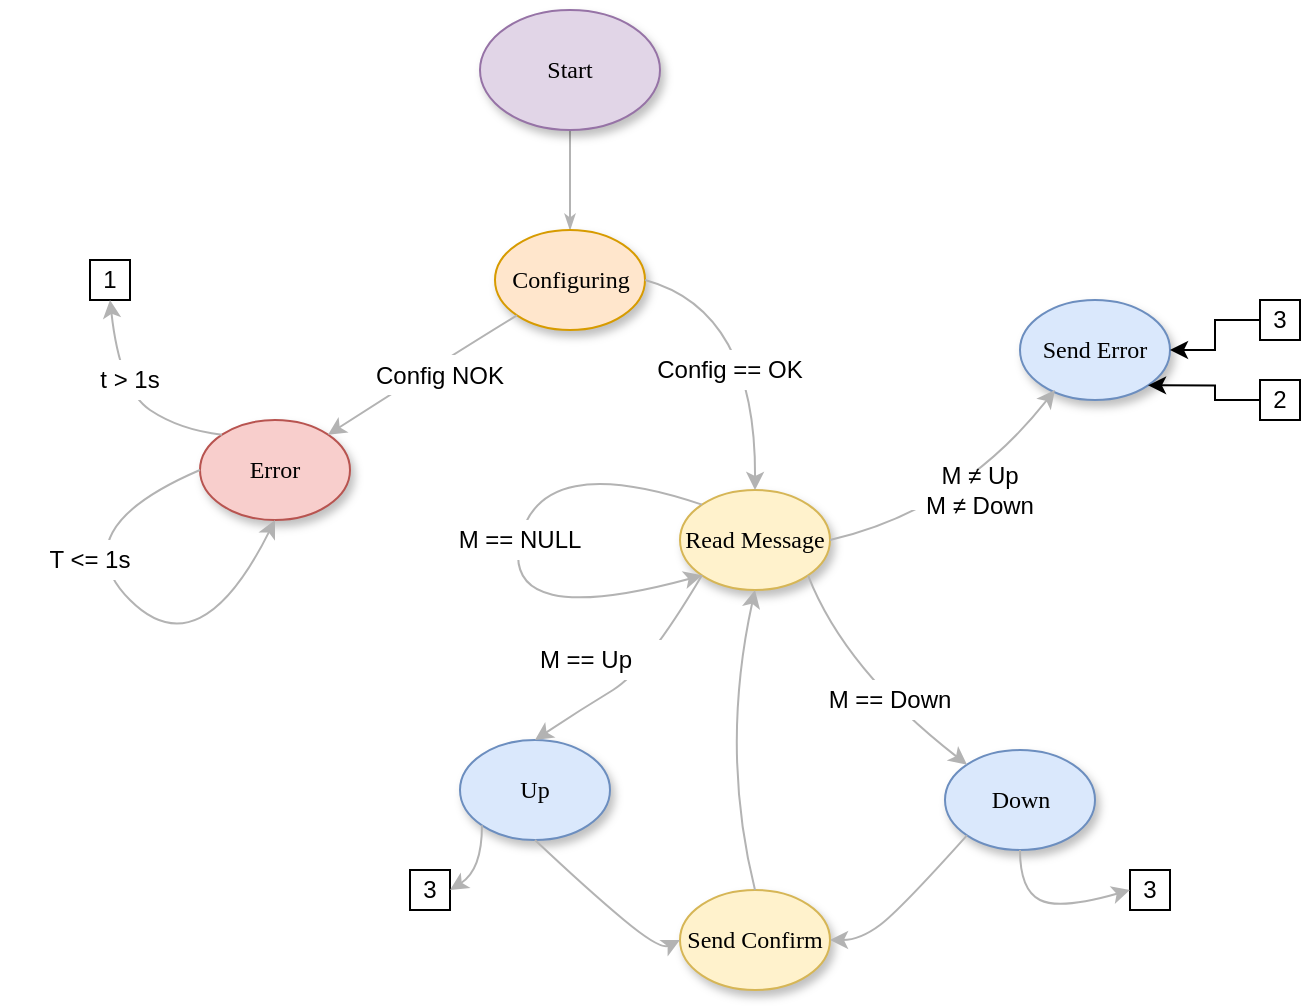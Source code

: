 <mxfile version="12.2.2" type="github" pages="1"><diagram name="Page-1" id="42789a77-a242-8287-6e28-9cd8cfd52e62"><mxGraphModel dx="1165" dy="534" grid="1" gridSize="10" guides="1" tooltips="1" connect="1" arrows="1" fold="1" page="1" pageScale="1" pageWidth="1100" pageHeight="850" background="#ffffff" math="0" shadow="0"><root><mxCell id="0"/><mxCell id="1" parent="0"/><mxCell id="1ea317790d2ca983-12" style="edgeStyle=none;rounded=1;html=1;labelBackgroundColor=none;startArrow=none;startFill=0;startSize=5;endArrow=classicThin;endFill=1;endSize=5;jettySize=auto;orthogonalLoop=1;strokeColor=#B3B3B3;strokeWidth=1;fontFamily=Verdana;fontSize=12" parent="1" source="1ea317790d2ca983-1" target="1ea317790d2ca983-2" edge="1"><mxGeometry relative="1" as="geometry"/></mxCell><mxCell id="1ea317790d2ca983-1" value="Start" style="ellipse;whiteSpace=wrap;html=1;rounded=0;shadow=1;comic=0;labelBackgroundColor=none;strokeWidth=1;fontFamily=Verdana;fontSize=12;align=center;fillColor=#e1d5e7;strokeColor=#9673a6;" parent="1" vertex="1"><mxGeometry x="450" y="80" width="90" height="60" as="geometry"/></mxCell><mxCell id="1ea317790d2ca983-2" value="&lt;span&gt;Configuring&lt;/span&gt;" style="ellipse;whiteSpace=wrap;html=1;rounded=0;shadow=1;comic=0;labelBackgroundColor=none;strokeWidth=1;fontFamily=Verdana;fontSize=12;align=center;fillColor=#ffe6cc;strokeColor=#d79b00;" parent="1" vertex="1"><mxGeometry x="457.5" y="190" width="75" height="50" as="geometry"/></mxCell><mxCell id="1ea317790d2ca983-5" value="&lt;span&gt;Down&lt;/span&gt;" style="ellipse;whiteSpace=wrap;html=1;rounded=0;shadow=1;comic=0;labelBackgroundColor=none;strokeWidth=1;fontFamily=Verdana;fontSize=12;align=center;fillColor=#dae8fc;strokeColor=#6c8ebf;" parent="1" vertex="1"><mxGeometry x="682.5" y="450" width="75" height="50" as="geometry"/></mxCell><mxCell id="1ea317790d2ca983-6" value="Read Message" style="ellipse;whiteSpace=wrap;html=1;rounded=0;shadow=1;comic=0;labelBackgroundColor=none;strokeWidth=1;fontFamily=Verdana;fontSize=12;align=center;fillColor=#fff2cc;strokeColor=#d6b656;" parent="1" vertex="1"><mxGeometry x="550" y="320" width="75" height="50" as="geometry"/></mxCell><mxCell id="1ea317790d2ca983-7" value="&lt;span&gt;Up&lt;/span&gt;" style="ellipse;whiteSpace=wrap;html=1;rounded=0;shadow=1;comic=0;labelBackgroundColor=none;strokeWidth=1;fontFamily=Verdana;fontSize=12;align=center;fillColor=#dae8fc;strokeColor=#6c8ebf;" parent="1" vertex="1"><mxGeometry x="440" y="445" width="75" height="50" as="geometry"/></mxCell><mxCell id="1ea317790d2ca983-8" value="Send Confirm" style="ellipse;whiteSpace=wrap;html=1;rounded=0;shadow=1;comic=0;labelBackgroundColor=none;strokeWidth=1;fontFamily=Verdana;fontSize=12;align=center;fillColor=#fff2cc;strokeColor=#d6b656;" parent="1" vertex="1"><mxGeometry x="550" y="520" width="75" height="50" as="geometry"/></mxCell><mxCell id="1ea317790d2ca983-10" value="Error" style="ellipse;whiteSpace=wrap;html=1;rounded=0;shadow=1;comic=0;labelBackgroundColor=none;strokeWidth=1;fontFamily=Verdana;fontSize=12;align=center;fillColor=#f8cecc;strokeColor=#b85450;" parent="1" vertex="1"><mxGeometry x="310" y="285" width="75" height="50" as="geometry"/></mxCell><mxCell id="nRf19OrvvBTdYDsPX4kW-1" value="" style="curved=1;endArrow=classic;html=1;exitX=1;exitY=0.5;exitDx=0;exitDy=0;entryX=0.5;entryY=0;entryDx=0;entryDy=0;strokeColor=#B3B3B3;" edge="1" parent="1" source="1ea317790d2ca983-2" target="1ea317790d2ca983-6"><mxGeometry width="50" height="50" relative="1" as="geometry"><mxPoint x="562.5" y="215" as="sourcePoint"/><mxPoint x="612.5" y="165" as="targetPoint"/><Array as="points"><mxPoint x="588" y="230"/></Array></mxGeometry></mxCell><mxCell id="nRf19OrvvBTdYDsPX4kW-2" value="Config == OK" style="text;html=1;strokeColor=none;fillColor=#ffffff;align=center;verticalAlign=middle;whiteSpace=wrap;rounded=0;" vertex="1" parent="1"><mxGeometry x="530" y="250" width="90" height="20" as="geometry"/></mxCell><mxCell id="nRf19OrvvBTdYDsPX4kW-4" value="&lt;span&gt;Send Error&lt;/span&gt;" style="ellipse;whiteSpace=wrap;html=1;rounded=0;shadow=1;comic=0;labelBackgroundColor=none;strokeWidth=1;fontFamily=Verdana;fontSize=12;align=center;fillColor=#dae8fc;strokeColor=#6c8ebf;" vertex="1" parent="1"><mxGeometry x="720" y="225" width="75" height="50" as="geometry"/></mxCell><mxCell id="nRf19OrvvBTdYDsPX4kW-5" value="" style="curved=1;endArrow=classic;html=1;strokeColor=#B3B3B3;exitX=1;exitY=0.5;exitDx=0;exitDy=0;" edge="1" parent="1" source="1ea317790d2ca983-6"><mxGeometry width="50" height="50" relative="1" as="geometry"><mxPoint x="687.5" y="320" as="sourcePoint"/><mxPoint x="737.5" y="270" as="targetPoint"/><Array as="points"><mxPoint x="690" y="330"/></Array></mxGeometry></mxCell><mxCell id="nRf19OrvvBTdYDsPX4kW-6" value="M&amp;nbsp;&lt;span style=&quot;text-align: left ; white-space: nowrap&quot;&gt;≠ Up&lt;br&gt;&lt;/span&gt;M&amp;nbsp;&lt;span style=&quot;text-align: left ; white-space: nowrap&quot;&gt;≠ Down&lt;/span&gt;" style="text;html=1;strokeColor=none;fillColor=#ffffff;align=center;verticalAlign=middle;whiteSpace=wrap;rounded=0;" vertex="1" parent="1"><mxGeometry x="655" y="310" width="90" height="20" as="geometry"/></mxCell><mxCell id="nRf19OrvvBTdYDsPX4kW-11" value="" style="curved=1;endArrow=classic;html=1;strokeColor=#B3B3B3;exitX=0.5;exitY=0;exitDx=0;exitDy=0;entryX=0.5;entryY=1;entryDx=0;entryDy=0;" edge="1" parent="1" source="1ea317790d2ca983-8" target="1ea317790d2ca983-6"><mxGeometry width="50" height="50" relative="1" as="geometry"><mxPoint x="570" y="500" as="sourcePoint"/><mxPoint x="620" y="450" as="targetPoint"/><Array as="points"><mxPoint x="570" y="450"/></Array></mxGeometry></mxCell><mxCell id="nRf19OrvvBTdYDsPX4kW-12" value="" style="curved=1;endArrow=classic;html=1;strokeColor=#B3B3B3;exitX=0;exitY=1;exitDx=0;exitDy=0;entryX=1;entryY=0.5;entryDx=0;entryDy=0;" edge="1" parent="1" source="1ea317790d2ca983-5" target="1ea317790d2ca983-8"><mxGeometry width="50" height="50" relative="1" as="geometry"><mxPoint x="640" y="600" as="sourcePoint"/><mxPoint x="690" y="550" as="targetPoint"/><Array as="points"><mxPoint x="660" y="530"/><mxPoint x="640" y="545"/></Array></mxGeometry></mxCell><mxCell id="nRf19OrvvBTdYDsPX4kW-13" value="" style="curved=1;endArrow=classic;html=1;strokeColor=#B3B3B3;exitX=0.5;exitY=1;exitDx=0;exitDy=0;entryX=0;entryY=0.5;entryDx=0;entryDy=0;" edge="1" parent="1" source="1ea317790d2ca983-7" target="1ea317790d2ca983-8"><mxGeometry width="50" height="50" relative="1" as="geometry"><mxPoint x="500" y="570" as="sourcePoint"/><mxPoint x="550" y="520" as="targetPoint"/><Array as="points"><mxPoint x="504" y="520"/><mxPoint x="540" y="550"/></Array></mxGeometry></mxCell><mxCell id="nRf19OrvvBTdYDsPX4kW-14" value="" style="curved=1;endArrow=classic;html=1;strokeColor=#B3B3B3;exitX=0;exitY=1;exitDx=0;exitDy=0;entryX=0.5;entryY=0;entryDx=0;entryDy=0;" edge="1" parent="1" source="1ea317790d2ca983-6" target="1ea317790d2ca983-7"><mxGeometry width="50" height="50" relative="1" as="geometry"><mxPoint x="482.5" y="430" as="sourcePoint"/><mxPoint x="532.5" y="380" as="targetPoint"/><Array as="points"><mxPoint x="533" y="410"/><mxPoint x="500" y="430"/></Array></mxGeometry></mxCell><mxCell id="nRf19OrvvBTdYDsPX4kW-15" value="" style="curved=1;endArrow=classic;html=1;strokeColor=#B3B3B3;exitX=1;exitY=1;exitDx=0;exitDy=0;entryX=0;entryY=0;entryDx=0;entryDy=0;" edge="1" parent="1" source="1ea317790d2ca983-6" target="1ea317790d2ca983-5"><mxGeometry width="50" height="50" relative="1" as="geometry"><mxPoint x="632.5" y="460" as="sourcePoint"/><mxPoint x="682.5" y="410" as="targetPoint"/><Array as="points"><mxPoint x="632.5" y="410"/></Array></mxGeometry></mxCell><mxCell id="nRf19OrvvBTdYDsPX4kW-16" value="M ==&lt;span style=&quot;text-align: left ; white-space: nowrap&quot;&gt;&amp;nbsp;Down&lt;/span&gt;" style="text;html=1;strokeColor=none;fillColor=#ffffff;align=center;verticalAlign=middle;whiteSpace=wrap;rounded=0;" vertex="1" parent="1"><mxGeometry x="610" y="415" width="90" height="20" as="geometry"/></mxCell><mxCell id="nRf19OrvvBTdYDsPX4kW-18" value="M ==&lt;span style=&quot;text-align: left ; white-space: nowrap&quot;&gt;&amp;nbsp;Up&lt;/span&gt;" style="text;html=1;strokeColor=none;fillColor=#ffffff;align=center;verticalAlign=middle;whiteSpace=wrap;rounded=0;" vertex="1" parent="1"><mxGeometry x="457.5" y="395" width="90" height="20" as="geometry"/></mxCell><mxCell id="nRf19OrvvBTdYDsPX4kW-21" value="" style="curved=1;endArrow=classic;html=1;strokeColor=#B3B3B3;exitX=0;exitY=0;exitDx=0;exitDy=0;entryX=0;entryY=1;entryDx=0;entryDy=0;" edge="1" parent="1" source="1ea317790d2ca983-6" target="1ea317790d2ca983-6"><mxGeometry width="50" height="50" relative="1" as="geometry"><mxPoint x="470" y="370" as="sourcePoint"/><mxPoint x="520" y="320" as="targetPoint"/><Array as="points"><mxPoint x="480" y="300"/><mxPoint x="460" y="390"/></Array></mxGeometry></mxCell><mxCell id="nRf19OrvvBTdYDsPX4kW-22" value="M ==&lt;span style=&quot;text-align: left ; white-space: nowrap&quot;&gt;&amp;nbsp;NULL&lt;/span&gt;" style="text;html=1;strokeColor=none;fillColor=#ffffff;align=center;verticalAlign=middle;whiteSpace=wrap;rounded=0;" vertex="1" parent="1"><mxGeometry x="425" y="335" width="90" height="20" as="geometry"/></mxCell><mxCell id="nRf19OrvvBTdYDsPX4kW-23" value="" style="curved=1;endArrow=classic;html=1;strokeColor=#B3B3B3;entryX=1;entryY=0;entryDx=0;entryDy=0;exitX=0;exitY=1;exitDx=0;exitDy=0;" edge="1" parent="1" source="1ea317790d2ca983-2" target="1ea317790d2ca983-10"><mxGeometry width="50" height="50" relative="1" as="geometry"><mxPoint x="400" y="290" as="sourcePoint"/><mxPoint x="450" y="240" as="targetPoint"/><Array as="points"><mxPoint x="440" y="250"/></Array></mxGeometry></mxCell><mxCell id="nRf19OrvvBTdYDsPX4kW-25" value="Config NOK" style="text;html=1;strokeColor=none;fillColor=#ffffff;align=center;verticalAlign=middle;whiteSpace=wrap;rounded=0;" vertex="1" parent="1"><mxGeometry x="385" y="252.5" width="90" height="20" as="geometry"/></mxCell><mxCell id="nRf19OrvvBTdYDsPX4kW-26" value="" style="curved=1;endArrow=classic;html=1;strokeColor=#B3B3B3;entryX=0.5;entryY=1;entryDx=0;entryDy=0;exitX=0;exitY=0.5;exitDx=0;exitDy=0;" edge="1" parent="1" source="1ea317790d2ca983-10" target="1ea317790d2ca983-10"><mxGeometry width="50" height="50" relative="1" as="geometry"><mxPoint x="270" y="420" as="sourcePoint"/><mxPoint x="320" y="370" as="targetPoint"/><Array as="points"><mxPoint x="240" y="340"/><mxPoint x="310" y="410"/></Array></mxGeometry></mxCell><mxCell id="nRf19OrvvBTdYDsPX4kW-27" value="T &amp;lt;= 1s" style="text;html=1;strokeColor=none;fillColor=#ffffff;align=center;verticalAlign=middle;whiteSpace=wrap;rounded=0;" vertex="1" parent="1"><mxGeometry x="210" y="345" width="90" height="20" as="geometry"/></mxCell><mxCell id="nRf19OrvvBTdYDsPX4kW-34" style="edgeStyle=orthogonalEdgeStyle;rounded=0;orthogonalLoop=1;jettySize=auto;html=1;entryX=1;entryY=1;entryDx=0;entryDy=0;strokeColor=#000000;" edge="1" parent="1" source="nRf19OrvvBTdYDsPX4kW-30" target="nRf19OrvvBTdYDsPX4kW-4"><mxGeometry relative="1" as="geometry"/></mxCell><mxCell id="nRf19OrvvBTdYDsPX4kW-30" value="2" style="text;html=1;align=center;verticalAlign=middle;whiteSpace=wrap;rounded=0;fillColor=#ffffff;strokeColor=#000000;" vertex="1" parent="1"><mxGeometry x="840" y="265" width="20" height="20" as="geometry"/></mxCell><mxCell id="nRf19OrvvBTdYDsPX4kW-33" style="edgeStyle=orthogonalEdgeStyle;rounded=0;orthogonalLoop=1;jettySize=auto;html=1;entryX=1;entryY=0.5;entryDx=0;entryDy=0;strokeColor=#000000;" edge="1" parent="1" source="nRf19OrvvBTdYDsPX4kW-32" target="nRf19OrvvBTdYDsPX4kW-4"><mxGeometry relative="1" as="geometry"/></mxCell><mxCell id="nRf19OrvvBTdYDsPX4kW-32" value="3" style="text;html=1;align=center;verticalAlign=middle;whiteSpace=wrap;rounded=0;fillColor=#ffffff;strokeColor=#000000;" vertex="1" parent="1"><mxGeometry x="840" y="225" width="20" height="20" as="geometry"/></mxCell><mxCell id="nRf19OrvvBTdYDsPX4kW-35" value="1" style="text;html=1;align=center;verticalAlign=middle;whiteSpace=wrap;rounded=0;fillColor=#ffffff;strokeColor=#000000;" vertex="1" parent="1"><mxGeometry x="255" y="205" width="20" height="20" as="geometry"/></mxCell><mxCell id="nRf19OrvvBTdYDsPX4kW-36" value="" style="curved=1;endArrow=classic;html=1;strokeColor=#B3B3B3;exitX=0;exitY=0;exitDx=0;exitDy=0;entryX=0.5;entryY=1;entryDx=0;entryDy=0;" edge="1" parent="1" source="1ea317790d2ca983-10" target="nRf19OrvvBTdYDsPX4kW-35"><mxGeometry width="50" height="50" relative="1" as="geometry"><mxPoint x="185" y="302.5" as="sourcePoint"/><mxPoint x="235" y="252.5" as="targetPoint"/><Array as="points"><mxPoint x="300" y="290"/><mxPoint x="270" y="270"/></Array></mxGeometry></mxCell><mxCell id="nRf19OrvvBTdYDsPX4kW-38" value="t &amp;gt; 1s" style="text;html=1;strokeColor=none;fillColor=#ffffff;align=center;verticalAlign=middle;whiteSpace=wrap;rounded=0;" vertex="1" parent="1"><mxGeometry x="230" y="255" width="90" height="20" as="geometry"/></mxCell><mxCell id="nRf19OrvvBTdYDsPX4kW-39" value="3" style="text;html=1;align=center;verticalAlign=middle;whiteSpace=wrap;rounded=0;fillColor=#ffffff;strokeColor=#000000;" vertex="1" parent="1"><mxGeometry x="775" y="510" width="20" height="20" as="geometry"/></mxCell><mxCell id="nRf19OrvvBTdYDsPX4kW-40" value="3" style="text;html=1;align=center;verticalAlign=middle;whiteSpace=wrap;rounded=0;fillColor=#ffffff;strokeColor=#000000;" vertex="1" parent="1"><mxGeometry x="415" y="510" width="20" height="20" as="geometry"/></mxCell><mxCell id="nRf19OrvvBTdYDsPX4kW-41" value="" style="curved=1;endArrow=classic;html=1;strokeColor=#B3B3B3;exitX=0;exitY=1;exitDx=0;exitDy=0;entryX=1;entryY=0.5;entryDx=0;entryDy=0;" edge="1" parent="1" source="1ea317790d2ca983-7" target="nRf19OrvvBTdYDsPX4kW-40"><mxGeometry width="50" height="50" relative="1" as="geometry"><mxPoint x="435" y="610" as="sourcePoint"/><mxPoint x="485" y="560" as="targetPoint"/><Array as="points"><mxPoint x="451" y="510"/></Array></mxGeometry></mxCell><mxCell id="nRf19OrvvBTdYDsPX4kW-42" value="" style="curved=1;endArrow=classic;html=1;strokeColor=#B3B3B3;entryX=0;entryY=0.5;entryDx=0;entryDy=0;exitX=0.5;exitY=1;exitDx=0;exitDy=0;" edge="1" parent="1" source="1ea317790d2ca983-5" target="nRf19OrvvBTdYDsPX4kW-39"><mxGeometry width="50" height="50" relative="1" as="geometry"><mxPoint x="657.5" y="620" as="sourcePoint"/><mxPoint x="707.5" y="570" as="targetPoint"/><Array as="points"><mxPoint x="720" y="520"/><mxPoint x="740" y="530"/></Array></mxGeometry></mxCell></root></mxGraphModel></diagram></mxfile>